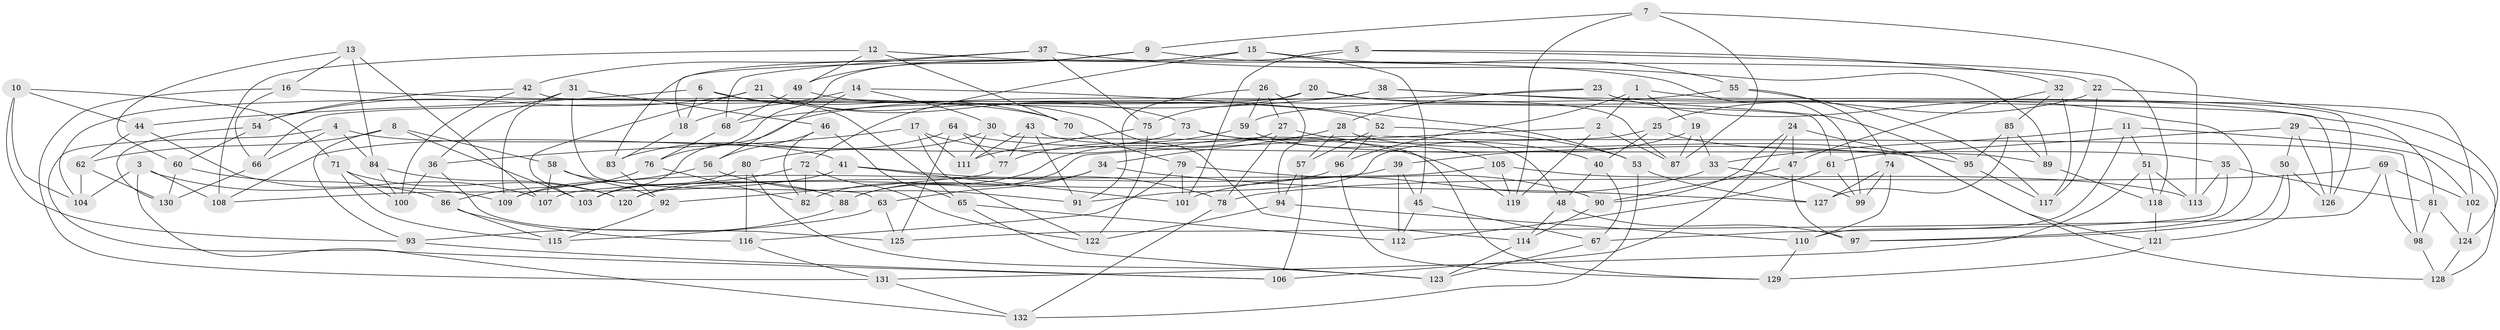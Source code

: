 // Generated by graph-tools (version 1.1) at 2025/50/03/09/25 03:50:55]
// undirected, 132 vertices, 264 edges
graph export_dot {
graph [start="1"]
  node [color=gray90,style=filled];
  1;
  2;
  3;
  4;
  5;
  6;
  7;
  8;
  9;
  10;
  11;
  12;
  13;
  14;
  15;
  16;
  17;
  18;
  19;
  20;
  21;
  22;
  23;
  24;
  25;
  26;
  27;
  28;
  29;
  30;
  31;
  32;
  33;
  34;
  35;
  36;
  37;
  38;
  39;
  40;
  41;
  42;
  43;
  44;
  45;
  46;
  47;
  48;
  49;
  50;
  51;
  52;
  53;
  54;
  55;
  56;
  57;
  58;
  59;
  60;
  61;
  62;
  63;
  64;
  65;
  66;
  67;
  68;
  69;
  70;
  71;
  72;
  73;
  74;
  75;
  76;
  77;
  78;
  79;
  80;
  81;
  82;
  83;
  84;
  85;
  86;
  87;
  88;
  89;
  90;
  91;
  92;
  93;
  94;
  95;
  96;
  97;
  98;
  99;
  100;
  101;
  102;
  103;
  104;
  105;
  106;
  107;
  108;
  109;
  110;
  111;
  112;
  113;
  114;
  115;
  116;
  117;
  118;
  119;
  120;
  121;
  122;
  123;
  124;
  125;
  126;
  127;
  128;
  129;
  130;
  131;
  132;
  1 -- 19;
  1 -- 2;
  1 -- 126;
  1 -- 96;
  2 -- 119;
  2 -- 88;
  2 -- 87;
  3 -- 109;
  3 -- 132;
  3 -- 108;
  3 -- 104;
  4 -- 84;
  4 -- 106;
  4 -- 66;
  4 -- 41;
  5 -- 101;
  5 -- 83;
  5 -- 118;
  5 -- 32;
  6 -- 44;
  6 -- 18;
  6 -- 70;
  6 -- 65;
  7 -- 113;
  7 -- 87;
  7 -- 9;
  7 -- 119;
  8 -- 93;
  8 -- 62;
  8 -- 58;
  8 -- 103;
  9 -- 49;
  9 -- 22;
  9 -- 18;
  10 -- 104;
  10 -- 44;
  10 -- 93;
  10 -- 71;
  11 -- 110;
  11 -- 33;
  11 -- 51;
  11 -- 102;
  12 -- 99;
  12 -- 49;
  12 -- 108;
  12 -- 70;
  13 -- 84;
  13 -- 107;
  13 -- 16;
  13 -- 60;
  14 -- 53;
  14 -- 56;
  14 -- 30;
  14 -- 18;
  15 -- 76;
  15 -- 55;
  15 -- 72;
  15 -- 45;
  16 -- 66;
  16 -- 131;
  16 -- 70;
  17 -- 122;
  17 -- 119;
  17 -- 111;
  17 -- 36;
  18 -- 83;
  19 -- 87;
  19 -- 33;
  19 -- 39;
  20 -- 87;
  20 -- 75;
  20 -- 104;
  20 -- 81;
  21 -- 73;
  21 -- 114;
  21 -- 54;
  21 -- 103;
  22 -- 25;
  22 -- 124;
  22 -- 117;
  23 -- 28;
  23 -- 102;
  23 -- 97;
  23 -- 103;
  24 -- 47;
  24 -- 128;
  24 -- 106;
  24 -- 90;
  25 -- 40;
  25 -- 91;
  25 -- 35;
  26 -- 94;
  26 -- 27;
  26 -- 91;
  26 -- 59;
  27 -- 78;
  27 -- 82;
  27 -- 40;
  28 -- 34;
  28 -- 121;
  28 -- 57;
  29 -- 61;
  29 -- 50;
  29 -- 126;
  29 -- 128;
  30 -- 80;
  30 -- 111;
  30 -- 98;
  31 -- 63;
  31 -- 109;
  31 -- 46;
  31 -- 36;
  32 -- 85;
  32 -- 47;
  32 -- 117;
  33 -- 101;
  33 -- 99;
  34 -- 63;
  34 -- 127;
  34 -- 88;
  35 -- 81;
  35 -- 67;
  35 -- 113;
  36 -- 100;
  36 -- 125;
  37 -- 68;
  37 -- 89;
  37 -- 42;
  37 -- 75;
  38 -- 66;
  38 -- 95;
  38 -- 126;
  38 -- 68;
  39 -- 45;
  39 -- 112;
  39 -- 109;
  40 -- 48;
  40 -- 67;
  41 -- 78;
  41 -- 108;
  41 -- 101;
  42 -- 54;
  42 -- 61;
  42 -- 100;
  43 -- 91;
  43 -- 77;
  43 -- 48;
  43 -- 111;
  44 -- 107;
  44 -- 62;
  45 -- 112;
  45 -- 67;
  46 -- 65;
  46 -- 82;
  46 -- 56;
  47 -- 97;
  47 -- 90;
  48 -- 97;
  48 -- 114;
  49 -- 52;
  49 -- 68;
  50 -- 97;
  50 -- 126;
  50 -- 121;
  51 -- 131;
  51 -- 113;
  51 -- 118;
  52 -- 53;
  52 -- 57;
  52 -- 96;
  53 -- 127;
  53 -- 132;
  54 -- 60;
  54 -- 130;
  55 -- 117;
  55 -- 59;
  55 -- 74;
  56 -- 109;
  56 -- 91;
  57 -- 106;
  57 -- 94;
  58 -- 107;
  58 -- 92;
  58 -- 88;
  59 -- 105;
  59 -- 77;
  60 -- 130;
  60 -- 86;
  61 -- 112;
  61 -- 99;
  62 -- 104;
  62 -- 130;
  63 -- 115;
  63 -- 125;
  64 -- 83;
  64 -- 125;
  64 -- 89;
  64 -- 77;
  65 -- 112;
  65 -- 123;
  66 -- 130;
  67 -- 123;
  68 -- 76;
  69 -- 125;
  69 -- 78;
  69 -- 98;
  69 -- 102;
  70 -- 79;
  71 -- 115;
  71 -- 100;
  71 -- 120;
  72 -- 120;
  72 -- 122;
  72 -- 82;
  73 -- 108;
  73 -- 129;
  73 -- 95;
  74 -- 99;
  74 -- 127;
  74 -- 110;
  75 -- 122;
  75 -- 111;
  76 -- 86;
  76 -- 82;
  77 -- 92;
  78 -- 132;
  79 -- 101;
  79 -- 116;
  79 -- 90;
  80 -- 103;
  80 -- 123;
  80 -- 116;
  81 -- 124;
  81 -- 98;
  83 -- 92;
  84 -- 120;
  84 -- 100;
  85 -- 89;
  85 -- 95;
  85 -- 127;
  86 -- 116;
  86 -- 115;
  88 -- 93;
  89 -- 118;
  90 -- 114;
  92 -- 115;
  93 -- 106;
  94 -- 110;
  94 -- 122;
  95 -- 117;
  96 -- 120;
  96 -- 129;
  98 -- 128;
  102 -- 124;
  105 -- 107;
  105 -- 113;
  105 -- 119;
  110 -- 129;
  114 -- 123;
  116 -- 131;
  118 -- 121;
  121 -- 129;
  124 -- 128;
  131 -- 132;
}
